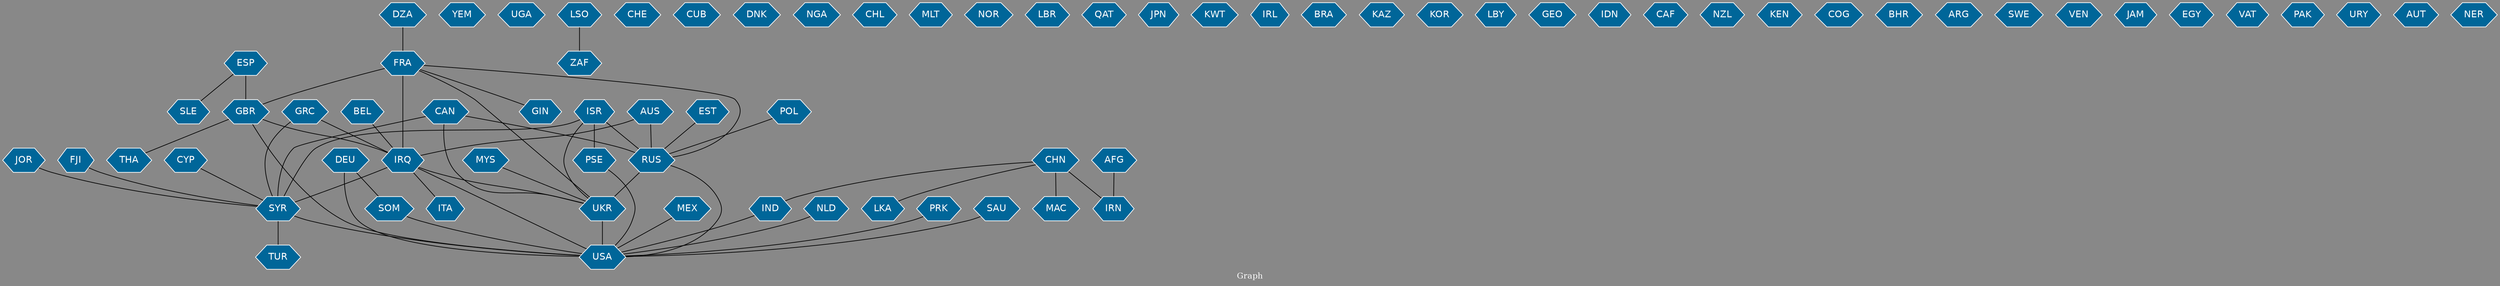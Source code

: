 // Countries together in item graph
graph {
	graph [bgcolor="#888888" fontcolor=white fontsize=12 label="Graph" outputorder=edgesfirst overlap=prism]
	node [color=white fillcolor="#006699" fontcolor=white fontname=Helvetica shape=hexagon style=filled]
	edge [arrowhead=open color=black fontcolor=white fontname=Courier fontsize=12]
		USA [label=USA]
		SYR [label=SYR]
		UKR [label=UKR]
		YEM [label=YEM]
		IRQ [label=IRQ]
		RUS [label=RUS]
		UGA [label=UGA]
		IRN [label=IRN]
		GBR [label=GBR]
		DEU [label=DEU]
		CAN [label=CAN]
		TUR [label=TUR]
		CHN [label=CHN]
		LKA [label=LKA]
		ZAF [label=ZAF]
		MEX [label=MEX]
		AFG [label=AFG]
		FRA [label=FRA]
		SLE [label=SLE]
		CHE [label=CHE]
		CUB [label=CUB]
		GRC [label=GRC]
		DNK [label=DNK]
		NGA [label=NGA]
		JOR [label=JOR]
		THA [label=THA]
		ISR [label=ISR]
		PSE [label=PSE]
		CHL [label=CHL]
		MLT [label=MLT]
		AUS [label=AUS]
		NOR [label=NOR]
		LBR [label=LBR]
		GIN [label=GIN]
		QAT [label=QAT]
		NLD [label=NLD]
		ITA [label=ITA]
		JPN [label=JPN]
		IND [label=IND]
		KWT [label=KWT]
		PRK [label=PRK]
		IRL [label=IRL]
		DZA [label=DZA]
		MAC [label=MAC]
		POL [label=POL]
		BRA [label=BRA]
		KAZ [label=KAZ]
		KOR [label=KOR]
		LBY [label=LBY]
		GEO [label=GEO]
		ESP [label=ESP]
		IDN [label=IDN]
		BEL [label=BEL]
		CAF [label=CAF]
		NZL [label=NZL]
		SAU [label=SAU]
		KEN [label=KEN]
		COG [label=COG]
		BHR [label=BHR]
		ARG [label=ARG]
		SOM [label=SOM]
		MYS [label=MYS]
		LSO [label=LSO]
		SWE [label=SWE]
		VEN [label=VEN]
		FJI [label=FJI]
		JAM [label=JAM]
		EGY [label=EGY]
		VAT [label=VAT]
		CYP [label=CYP]
		PAK [label=PAK]
		URY [label=URY]
		AUT [label=AUT]
		NER [label=NER]
		EST [label=EST]
			SYR -- USA [weight=4]
			ISR -- PSE [weight=7]
			SYR -- TUR [weight=6]
			CHN -- MAC [weight=3]
			FRA -- GBR [weight=1]
			ESP -- SLE [weight=1]
			GRC -- IRQ [weight=1]
			CHN -- LKA [weight=2]
			ISR -- SYR [weight=1]
			GRC -- SYR [weight=1]
			CYP -- SYR [weight=1]
			IRQ -- USA [weight=2]
			CAN -- UKR [weight=1]
			CHN -- IRN [weight=1]
			IRQ -- UKR [weight=1]
			FRA -- IRQ [weight=5]
			IND -- USA [weight=2]
			CHN -- IND [weight=1]
			AFG -- IRN [weight=1]
			AUS -- IRQ [weight=2]
			NLD -- USA [weight=1]
			DZA -- FRA [weight=4]
			MEX -- USA [weight=1]
			CAN -- RUS [weight=1]
			DEU -- SOM [weight=1]
			AUS -- RUS [weight=1]
			IRQ -- ITA [weight=1]
			LSO -- ZAF [weight=1]
			RUS -- USA [weight=1]
			SOM -- USA [weight=1]
			UKR -- USA [weight=4]
			RUS -- UKR [weight=16]
			PSE -- USA [weight=1]
			IRQ -- SYR [weight=3]
			FRA -- RUS [weight=1]
			CAN -- SYR [weight=1]
			JOR -- SYR [weight=1]
			ESP -- GBR [weight=3]
			DEU -- USA [weight=1]
			EST -- RUS [weight=1]
			POL -- RUS [weight=1]
			MYS -- UKR [weight=1]
			GBR -- THA [weight=2]
			PRK -- USA [weight=1]
			FRA -- UKR [weight=1]
			GBR -- IRQ [weight=1]
			GBR -- USA [weight=1]
			FRA -- GIN [weight=1]
			ISR -- UKR [weight=1]
			BEL -- IRQ [weight=1]
			ISR -- RUS [weight=1]
			FJI -- SYR [weight=1]
			SAU -- USA [weight=1]
}